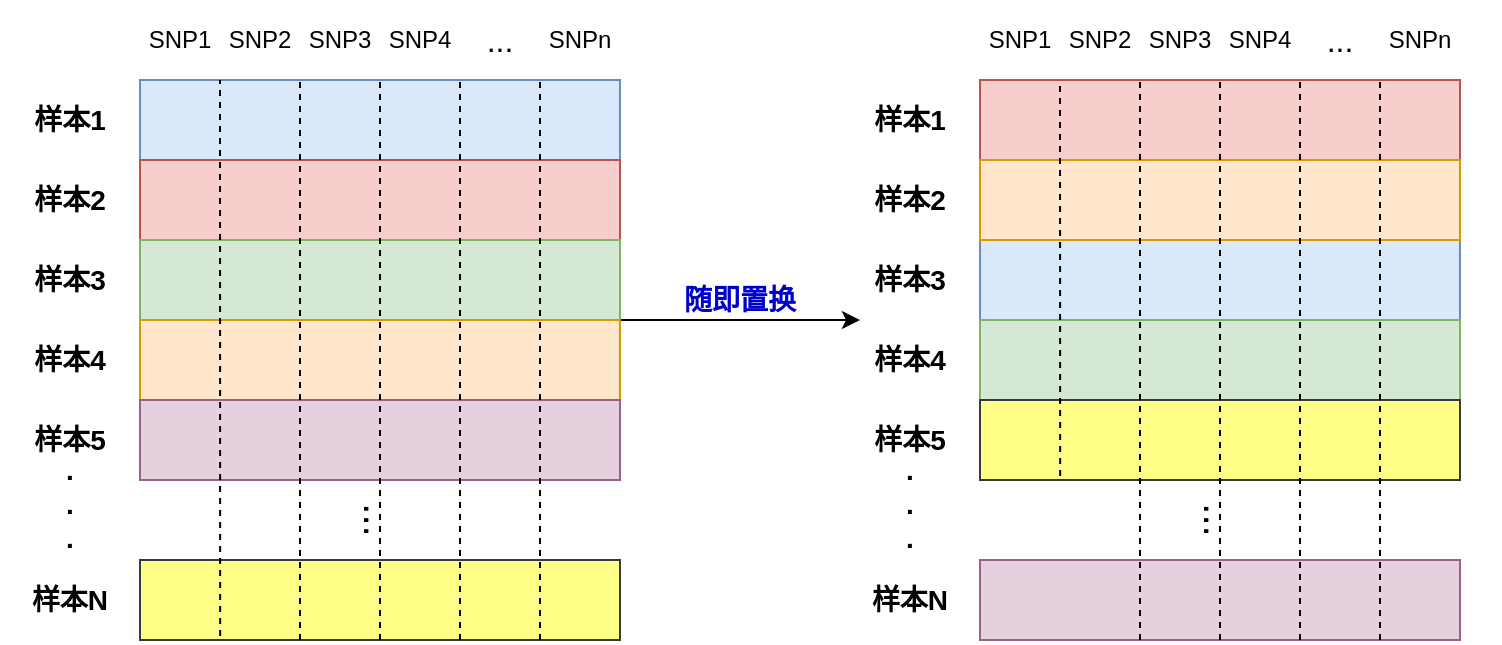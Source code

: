 <mxfile version="14.2.9" type="github">
  <diagram id="VVvAqjeIm9tNppdcGW4X" name="Page-1">
    <mxGraphModel dx="965" dy="574" grid="1" gridSize="10" guides="1" tooltips="1" connect="1" arrows="1" fold="1" page="1" pageScale="1" pageWidth="850" pageHeight="1100" math="0" shadow="0">
      <root>
        <mxCell id="0" />
        <mxCell id="1" parent="0" />
        <mxCell id="5PdYdf-0ahZzF7gw6_ej-33" value="" style="endArrow=classic;html=1;" edge="1" parent="1">
          <mxGeometry width="50" height="50" relative="1" as="geometry">
            <mxPoint x="320" y="160" as="sourcePoint" />
            <mxPoint x="440" y="160" as="targetPoint" />
          </mxGeometry>
        </mxCell>
        <mxCell id="5PdYdf-0ahZzF7gw6_ej-34" value="" style="group" vertex="1" connectable="0" parent="1">
          <mxGeometry x="20" y="10" width="300" height="310" as="geometry" />
        </mxCell>
        <mxCell id="5PdYdf-0ahZzF7gw6_ej-7" value="" style="rounded=0;whiteSpace=wrap;html=1;fillColor=#dae8fc;strokeColor=#6c8ebf;" vertex="1" parent="5PdYdf-0ahZzF7gw6_ej-34">
          <mxGeometry x="60" y="30" width="240" height="40" as="geometry" />
        </mxCell>
        <mxCell id="5PdYdf-0ahZzF7gw6_ej-8" value="" style="rounded=0;whiteSpace=wrap;html=1;fillColor=#f8cecc;strokeColor=#b85450;" vertex="1" parent="5PdYdf-0ahZzF7gw6_ej-34">
          <mxGeometry x="60" y="70" width="240" height="40" as="geometry" />
        </mxCell>
        <mxCell id="5PdYdf-0ahZzF7gw6_ej-9" value="" style="rounded=0;whiteSpace=wrap;html=1;fillColor=#d5e8d4;strokeColor=#82b366;" vertex="1" parent="5PdYdf-0ahZzF7gw6_ej-34">
          <mxGeometry x="60" y="110" width="240" height="40" as="geometry" />
        </mxCell>
        <mxCell id="5PdYdf-0ahZzF7gw6_ej-10" value="" style="rounded=0;whiteSpace=wrap;html=1;fillColor=#ffe6cc;strokeColor=#d79b00;" vertex="1" parent="5PdYdf-0ahZzF7gw6_ej-34">
          <mxGeometry x="60" y="150" width="240" height="40" as="geometry" />
        </mxCell>
        <mxCell id="5PdYdf-0ahZzF7gw6_ej-11" value="" style="rounded=0;whiteSpace=wrap;html=1;fillColor=#e6d0de;strokeColor=#996185;" vertex="1" parent="5PdYdf-0ahZzF7gw6_ej-34">
          <mxGeometry x="60" y="190" width="240" height="40" as="geometry" />
        </mxCell>
        <mxCell id="5PdYdf-0ahZzF7gw6_ej-12" value="" style="rounded=0;whiteSpace=wrap;html=1;fillColor=#ffff88;strokeColor=#36393d;" vertex="1" parent="5PdYdf-0ahZzF7gw6_ej-34">
          <mxGeometry x="60" y="270" width="240" height="40" as="geometry" />
        </mxCell>
        <mxCell id="5PdYdf-0ahZzF7gw6_ej-13" value="&lt;font style=&quot;font-size: 20px&quot;&gt;...&lt;/font&gt;" style="text;html=1;strokeColor=none;fillColor=none;align=center;verticalAlign=middle;whiteSpace=wrap;rounded=0;rotation=90;" vertex="1" parent="5PdYdf-0ahZzF7gw6_ej-34">
          <mxGeometry x="160" y="240" width="40" height="20" as="geometry" />
        </mxCell>
        <mxCell id="5PdYdf-0ahZzF7gw6_ej-14" value="" style="endArrow=none;dashed=1;html=1;exitX=0.167;exitY=0.95;exitDx=0;exitDy=0;exitPerimeter=0;" edge="1" parent="5PdYdf-0ahZzF7gw6_ej-34" source="5PdYdf-0ahZzF7gw6_ej-12">
          <mxGeometry width="50" height="50" relative="1" as="geometry">
            <mxPoint x="380" y="310" as="sourcePoint" />
            <mxPoint x="100" y="30" as="targetPoint" />
          </mxGeometry>
        </mxCell>
        <mxCell id="5PdYdf-0ahZzF7gw6_ej-15" value="" style="endArrow=none;dashed=1;html=1;exitX=0.167;exitY=0.95;exitDx=0;exitDy=0;exitPerimeter=0;" edge="1" parent="5PdYdf-0ahZzF7gw6_ej-34">
          <mxGeometry width="50" height="50" relative="1" as="geometry">
            <mxPoint x="140" y="310" as="sourcePoint" />
            <mxPoint x="140" y="30" as="targetPoint" />
          </mxGeometry>
        </mxCell>
        <mxCell id="5PdYdf-0ahZzF7gw6_ej-16" value="" style="endArrow=none;dashed=1;html=1;exitX=0.167;exitY=0.95;exitDx=0;exitDy=0;exitPerimeter=0;" edge="1" parent="5PdYdf-0ahZzF7gw6_ej-34">
          <mxGeometry width="50" height="50" relative="1" as="geometry">
            <mxPoint x="180" y="310" as="sourcePoint" />
            <mxPoint x="180" y="30" as="targetPoint" />
          </mxGeometry>
        </mxCell>
        <mxCell id="5PdYdf-0ahZzF7gw6_ej-17" value="" style="endArrow=none;dashed=1;html=1;exitX=0.167;exitY=0.95;exitDx=0;exitDy=0;exitPerimeter=0;" edge="1" parent="5PdYdf-0ahZzF7gw6_ej-34">
          <mxGeometry width="50" height="50" relative="1" as="geometry">
            <mxPoint x="220" y="310" as="sourcePoint" />
            <mxPoint x="220" y="30" as="targetPoint" />
          </mxGeometry>
        </mxCell>
        <mxCell id="5PdYdf-0ahZzF7gw6_ej-18" value="" style="endArrow=none;dashed=1;html=1;exitX=0.167;exitY=0.95;exitDx=0;exitDy=0;exitPerimeter=0;" edge="1" parent="5PdYdf-0ahZzF7gw6_ej-34">
          <mxGeometry width="50" height="50" relative="1" as="geometry">
            <mxPoint x="260" y="310" as="sourcePoint" />
            <mxPoint x="260" y="30" as="targetPoint" />
          </mxGeometry>
        </mxCell>
        <mxCell id="5PdYdf-0ahZzF7gw6_ej-19" value="&lt;font style=&quot;font-size: 14px&quot;&gt;&lt;b&gt;样本1&lt;/b&gt;&lt;/font&gt;" style="text;html=1;strokeColor=none;fillColor=none;align=center;verticalAlign=middle;whiteSpace=wrap;rounded=0;" vertex="1" parent="5PdYdf-0ahZzF7gw6_ej-34">
          <mxGeometry y="40" width="50" height="20" as="geometry" />
        </mxCell>
        <mxCell id="5PdYdf-0ahZzF7gw6_ej-20" value="&lt;font style=&quot;font-size: 14px&quot;&gt;&lt;b&gt;样本2&lt;/b&gt;&lt;/font&gt;" style="text;html=1;strokeColor=none;fillColor=none;align=center;verticalAlign=middle;whiteSpace=wrap;rounded=0;" vertex="1" parent="5PdYdf-0ahZzF7gw6_ej-34">
          <mxGeometry y="80" width="50" height="20" as="geometry" />
        </mxCell>
        <mxCell id="5PdYdf-0ahZzF7gw6_ej-22" value="&lt;font style=&quot;font-size: 14px&quot;&gt;&lt;b&gt;样本3&lt;/b&gt;&lt;/font&gt;" style="text;html=1;strokeColor=none;fillColor=none;align=center;verticalAlign=middle;whiteSpace=wrap;rounded=0;" vertex="1" parent="5PdYdf-0ahZzF7gw6_ej-34">
          <mxGeometry y="120" width="50" height="20" as="geometry" />
        </mxCell>
        <mxCell id="5PdYdf-0ahZzF7gw6_ej-23" value="&lt;font style=&quot;font-size: 14px&quot;&gt;&lt;b&gt;样本4&lt;/b&gt;&lt;/font&gt;" style="text;html=1;strokeColor=none;fillColor=none;align=center;verticalAlign=middle;whiteSpace=wrap;rounded=0;" vertex="1" parent="5PdYdf-0ahZzF7gw6_ej-34">
          <mxGeometry y="160" width="50" height="20" as="geometry" />
        </mxCell>
        <mxCell id="5PdYdf-0ahZzF7gw6_ej-24" value="&lt;font style=&quot;font-size: 14px&quot;&gt;&lt;b&gt;样本5&lt;/b&gt;&lt;/font&gt;" style="text;html=1;strokeColor=none;fillColor=none;align=center;verticalAlign=middle;whiteSpace=wrap;rounded=0;" vertex="1" parent="5PdYdf-0ahZzF7gw6_ej-34">
          <mxGeometry y="200" width="50" height="20" as="geometry" />
        </mxCell>
        <mxCell id="5PdYdf-0ahZzF7gw6_ej-25" value="&lt;span style=&quot;font-size: 14px&quot;&gt;&lt;b&gt;.&lt;br&gt;.&lt;br&gt;.&lt;br&gt;&lt;br&gt;&lt;/b&gt;&lt;/span&gt;" style="text;html=1;strokeColor=none;fillColor=none;align=center;verticalAlign=middle;whiteSpace=wrap;rounded=0;" vertex="1" parent="5PdYdf-0ahZzF7gw6_ej-34">
          <mxGeometry y="240" width="50" height="20" as="geometry" />
        </mxCell>
        <mxCell id="5PdYdf-0ahZzF7gw6_ej-26" value="&lt;font style=&quot;font-size: 14px&quot;&gt;&lt;b&gt;样本N&lt;/b&gt;&lt;/font&gt;" style="text;html=1;strokeColor=none;fillColor=none;align=center;verticalAlign=middle;whiteSpace=wrap;rounded=0;" vertex="1" parent="5PdYdf-0ahZzF7gw6_ej-34">
          <mxGeometry y="280" width="50" height="20" as="geometry" />
        </mxCell>
        <mxCell id="5PdYdf-0ahZzF7gw6_ej-27" value="SNP1" style="text;html=1;strokeColor=none;fillColor=none;align=center;verticalAlign=middle;whiteSpace=wrap;rounded=0;" vertex="1" parent="5PdYdf-0ahZzF7gw6_ej-34">
          <mxGeometry x="60" width="40" height="20" as="geometry" />
        </mxCell>
        <mxCell id="5PdYdf-0ahZzF7gw6_ej-28" value="SNP2" style="text;html=1;strokeColor=none;fillColor=none;align=center;verticalAlign=middle;whiteSpace=wrap;rounded=0;" vertex="1" parent="5PdYdf-0ahZzF7gw6_ej-34">
          <mxGeometry x="100" width="40" height="20" as="geometry" />
        </mxCell>
        <mxCell id="5PdYdf-0ahZzF7gw6_ej-29" value="SNP3" style="text;html=1;strokeColor=none;fillColor=none;align=center;verticalAlign=middle;whiteSpace=wrap;rounded=0;" vertex="1" parent="5PdYdf-0ahZzF7gw6_ej-34">
          <mxGeometry x="140" width="40" height="20" as="geometry" />
        </mxCell>
        <mxCell id="5PdYdf-0ahZzF7gw6_ej-30" value="SNP4" style="text;html=1;strokeColor=none;fillColor=none;align=center;verticalAlign=middle;whiteSpace=wrap;rounded=0;" vertex="1" parent="5PdYdf-0ahZzF7gw6_ej-34">
          <mxGeometry x="180" width="40" height="20" as="geometry" />
        </mxCell>
        <mxCell id="5PdYdf-0ahZzF7gw6_ej-31" value="&lt;font style=&quot;font-size: 16px&quot;&gt;...&lt;/font&gt;" style="text;html=1;strokeColor=none;fillColor=none;align=center;verticalAlign=middle;whiteSpace=wrap;rounded=0;" vertex="1" parent="5PdYdf-0ahZzF7gw6_ej-34">
          <mxGeometry x="220" width="40" height="20" as="geometry" />
        </mxCell>
        <mxCell id="5PdYdf-0ahZzF7gw6_ej-32" value="SNPn" style="text;html=1;strokeColor=none;fillColor=none;align=center;verticalAlign=middle;whiteSpace=wrap;rounded=0;" vertex="1" parent="5PdYdf-0ahZzF7gw6_ej-34">
          <mxGeometry x="260" width="40" height="20" as="geometry" />
        </mxCell>
        <mxCell id="5PdYdf-0ahZzF7gw6_ej-36" value="" style="rounded=0;whiteSpace=wrap;html=1;fillColor=#dae8fc;strokeColor=#6c8ebf;" vertex="1" parent="1">
          <mxGeometry x="500" y="120" width="240" height="40" as="geometry" />
        </mxCell>
        <mxCell id="5PdYdf-0ahZzF7gw6_ej-37" value="" style="rounded=0;whiteSpace=wrap;html=1;fillColor=#f8cecc;strokeColor=#b85450;" vertex="1" parent="1">
          <mxGeometry x="500" y="40" width="240" height="40" as="geometry" />
        </mxCell>
        <mxCell id="5PdYdf-0ahZzF7gw6_ej-38" value="" style="rounded=0;whiteSpace=wrap;html=1;fillColor=#d5e8d4;strokeColor=#82b366;" vertex="1" parent="1">
          <mxGeometry x="500" y="160" width="240" height="40" as="geometry" />
        </mxCell>
        <mxCell id="5PdYdf-0ahZzF7gw6_ej-39" value="" style="rounded=0;whiteSpace=wrap;html=1;fillColor=#ffe6cc;strokeColor=#d79b00;" vertex="1" parent="1">
          <mxGeometry x="500" y="80" width="240" height="40" as="geometry" />
        </mxCell>
        <mxCell id="5PdYdf-0ahZzF7gw6_ej-40" value="" style="rounded=0;whiteSpace=wrap;html=1;fillColor=#e6d0de;strokeColor=#996185;" vertex="1" parent="1">
          <mxGeometry x="500" y="280" width="240" height="40" as="geometry" />
        </mxCell>
        <mxCell id="5PdYdf-0ahZzF7gw6_ej-41" value="" style="rounded=0;whiteSpace=wrap;html=1;fillColor=#ffff88;strokeColor=#36393d;" vertex="1" parent="1">
          <mxGeometry x="500" y="200" width="240" height="40" as="geometry" />
        </mxCell>
        <mxCell id="5PdYdf-0ahZzF7gw6_ej-42" value="&lt;font style=&quot;font-size: 20px&quot;&gt;...&lt;/font&gt;" style="text;html=1;strokeColor=none;fillColor=none;align=center;verticalAlign=middle;whiteSpace=wrap;rounded=0;rotation=90;" vertex="1" parent="1">
          <mxGeometry x="600" y="250" width="40" height="20" as="geometry" />
        </mxCell>
        <mxCell id="5PdYdf-0ahZzF7gw6_ej-43" value="" style="endArrow=none;dashed=1;html=1;exitX=0.167;exitY=0.95;exitDx=0;exitDy=0;exitPerimeter=0;" edge="1" parent="1" source="5PdYdf-0ahZzF7gw6_ej-41">
          <mxGeometry x="440" y="10" width="50" height="50" as="geometry">
            <mxPoint x="820" y="320" as="sourcePoint" />
            <mxPoint x="540" y="40" as="targetPoint" />
          </mxGeometry>
        </mxCell>
        <mxCell id="5PdYdf-0ahZzF7gw6_ej-44" value="" style="endArrow=none;dashed=1;html=1;exitX=0.167;exitY=0.95;exitDx=0;exitDy=0;exitPerimeter=0;" edge="1" parent="1">
          <mxGeometry x="440" y="10" width="50" height="50" as="geometry">
            <mxPoint x="580" y="320" as="sourcePoint" />
            <mxPoint x="580" y="40" as="targetPoint" />
          </mxGeometry>
        </mxCell>
        <mxCell id="5PdYdf-0ahZzF7gw6_ej-45" value="" style="endArrow=none;dashed=1;html=1;exitX=0.167;exitY=0.95;exitDx=0;exitDy=0;exitPerimeter=0;" edge="1" parent="1">
          <mxGeometry x="440" y="10" width="50" height="50" as="geometry">
            <mxPoint x="620" y="320" as="sourcePoint" />
            <mxPoint x="620" y="40" as="targetPoint" />
          </mxGeometry>
        </mxCell>
        <mxCell id="5PdYdf-0ahZzF7gw6_ej-46" value="" style="endArrow=none;dashed=1;html=1;exitX=0.167;exitY=0.95;exitDx=0;exitDy=0;exitPerimeter=0;" edge="1" parent="1">
          <mxGeometry x="440" y="10" width="50" height="50" as="geometry">
            <mxPoint x="660" y="320" as="sourcePoint" />
            <mxPoint x="660" y="40" as="targetPoint" />
          </mxGeometry>
        </mxCell>
        <mxCell id="5PdYdf-0ahZzF7gw6_ej-47" value="" style="endArrow=none;dashed=1;html=1;exitX=0.167;exitY=0.95;exitDx=0;exitDy=0;exitPerimeter=0;" edge="1" parent="1">
          <mxGeometry x="440" y="10" width="50" height="50" as="geometry">
            <mxPoint x="700" y="320" as="sourcePoint" />
            <mxPoint x="700" y="40" as="targetPoint" />
          </mxGeometry>
        </mxCell>
        <mxCell id="5PdYdf-0ahZzF7gw6_ej-48" value="&lt;font style=&quot;font-size: 14px&quot;&gt;&lt;b&gt;样本1&lt;/b&gt;&lt;/font&gt;" style="text;html=1;strokeColor=none;fillColor=none;align=center;verticalAlign=middle;whiteSpace=wrap;rounded=0;" vertex="1" parent="1">
          <mxGeometry x="440" y="50" width="50" height="20" as="geometry" />
        </mxCell>
        <mxCell id="5PdYdf-0ahZzF7gw6_ej-49" value="&lt;font style=&quot;font-size: 14px&quot;&gt;&lt;b&gt;样本2&lt;/b&gt;&lt;/font&gt;" style="text;html=1;strokeColor=none;fillColor=none;align=center;verticalAlign=middle;whiteSpace=wrap;rounded=0;" vertex="1" parent="1">
          <mxGeometry x="440" y="90" width="50" height="20" as="geometry" />
        </mxCell>
        <mxCell id="5PdYdf-0ahZzF7gw6_ej-50" value="&lt;font style=&quot;font-size: 14px&quot;&gt;&lt;b&gt;样本3&lt;/b&gt;&lt;/font&gt;" style="text;html=1;strokeColor=none;fillColor=none;align=center;verticalAlign=middle;whiteSpace=wrap;rounded=0;" vertex="1" parent="1">
          <mxGeometry x="440" y="130" width="50" height="20" as="geometry" />
        </mxCell>
        <mxCell id="5PdYdf-0ahZzF7gw6_ej-51" value="&lt;font style=&quot;font-size: 14px&quot;&gt;&lt;b&gt;样本4&lt;/b&gt;&lt;/font&gt;" style="text;html=1;strokeColor=none;fillColor=none;align=center;verticalAlign=middle;whiteSpace=wrap;rounded=0;" vertex="1" parent="1">
          <mxGeometry x="440" y="170" width="50" height="20" as="geometry" />
        </mxCell>
        <mxCell id="5PdYdf-0ahZzF7gw6_ej-52" value="&lt;font style=&quot;font-size: 14px&quot;&gt;&lt;b&gt;样本5&lt;/b&gt;&lt;/font&gt;" style="text;html=1;strokeColor=none;fillColor=none;align=center;verticalAlign=middle;whiteSpace=wrap;rounded=0;" vertex="1" parent="1">
          <mxGeometry x="440" y="210" width="50" height="20" as="geometry" />
        </mxCell>
        <mxCell id="5PdYdf-0ahZzF7gw6_ej-53" value="&lt;span style=&quot;font-size: 14px&quot;&gt;&lt;b&gt;.&lt;br&gt;.&lt;br&gt;.&lt;br&gt;&lt;br&gt;&lt;/b&gt;&lt;/span&gt;" style="text;html=1;strokeColor=none;fillColor=none;align=center;verticalAlign=middle;whiteSpace=wrap;rounded=0;" vertex="1" parent="1">
          <mxGeometry x="440" y="250" width="50" height="20" as="geometry" />
        </mxCell>
        <mxCell id="5PdYdf-0ahZzF7gw6_ej-54" value="&lt;font style=&quot;font-size: 14px&quot;&gt;&lt;b&gt;样本N&lt;/b&gt;&lt;/font&gt;" style="text;html=1;strokeColor=none;fillColor=none;align=center;verticalAlign=middle;whiteSpace=wrap;rounded=0;" vertex="1" parent="1">
          <mxGeometry x="440" y="290" width="50" height="20" as="geometry" />
        </mxCell>
        <mxCell id="5PdYdf-0ahZzF7gw6_ej-55" value="SNP1" style="text;html=1;strokeColor=none;fillColor=none;align=center;verticalAlign=middle;whiteSpace=wrap;rounded=0;" vertex="1" parent="1">
          <mxGeometry x="500" y="10" width="40" height="20" as="geometry" />
        </mxCell>
        <mxCell id="5PdYdf-0ahZzF7gw6_ej-56" value="SNP2" style="text;html=1;strokeColor=none;fillColor=none;align=center;verticalAlign=middle;whiteSpace=wrap;rounded=0;" vertex="1" parent="1">
          <mxGeometry x="540" y="10" width="40" height="20" as="geometry" />
        </mxCell>
        <mxCell id="5PdYdf-0ahZzF7gw6_ej-57" value="SNP3" style="text;html=1;strokeColor=none;fillColor=none;align=center;verticalAlign=middle;whiteSpace=wrap;rounded=0;" vertex="1" parent="1">
          <mxGeometry x="580" y="10" width="40" height="20" as="geometry" />
        </mxCell>
        <mxCell id="5PdYdf-0ahZzF7gw6_ej-58" value="SNP4" style="text;html=1;strokeColor=none;fillColor=none;align=center;verticalAlign=middle;whiteSpace=wrap;rounded=0;" vertex="1" parent="1">
          <mxGeometry x="620" y="10" width="40" height="20" as="geometry" />
        </mxCell>
        <mxCell id="5PdYdf-0ahZzF7gw6_ej-60" value="SNPn" style="text;html=1;strokeColor=none;fillColor=none;align=center;verticalAlign=middle;whiteSpace=wrap;rounded=0;" vertex="1" parent="1">
          <mxGeometry x="700" y="10" width="40" height="20" as="geometry" />
        </mxCell>
        <mxCell id="5PdYdf-0ahZzF7gw6_ej-61" value="&lt;font color=&quot;#0000cc&quot;&gt;随即置换&lt;/font&gt;" style="text;html=1;strokeColor=none;fillColor=none;align=center;verticalAlign=middle;whiteSpace=wrap;rounded=0;fontSize=14;fontStyle=1" vertex="1" parent="1">
          <mxGeometry x="350" y="140" width="60" height="20" as="geometry" />
        </mxCell>
        <mxCell id="5PdYdf-0ahZzF7gw6_ej-62" value="&lt;font style=&quot;font-size: 16px&quot;&gt;...&lt;/font&gt;" style="text;html=1;strokeColor=none;fillColor=none;align=center;verticalAlign=middle;whiteSpace=wrap;rounded=0;" vertex="1" parent="1">
          <mxGeometry x="660" y="10" width="40" height="20" as="geometry" />
        </mxCell>
        <mxCell id="5PdYdf-0ahZzF7gw6_ej-63" value="" style="rounded=0;whiteSpace=wrap;html=1;gradientColor=none;fontSize=14;fillColor=none;strokeColor=none;" vertex="1" parent="1">
          <mxGeometry x="10" width="750" height="320" as="geometry" />
        </mxCell>
      </root>
    </mxGraphModel>
  </diagram>
</mxfile>
